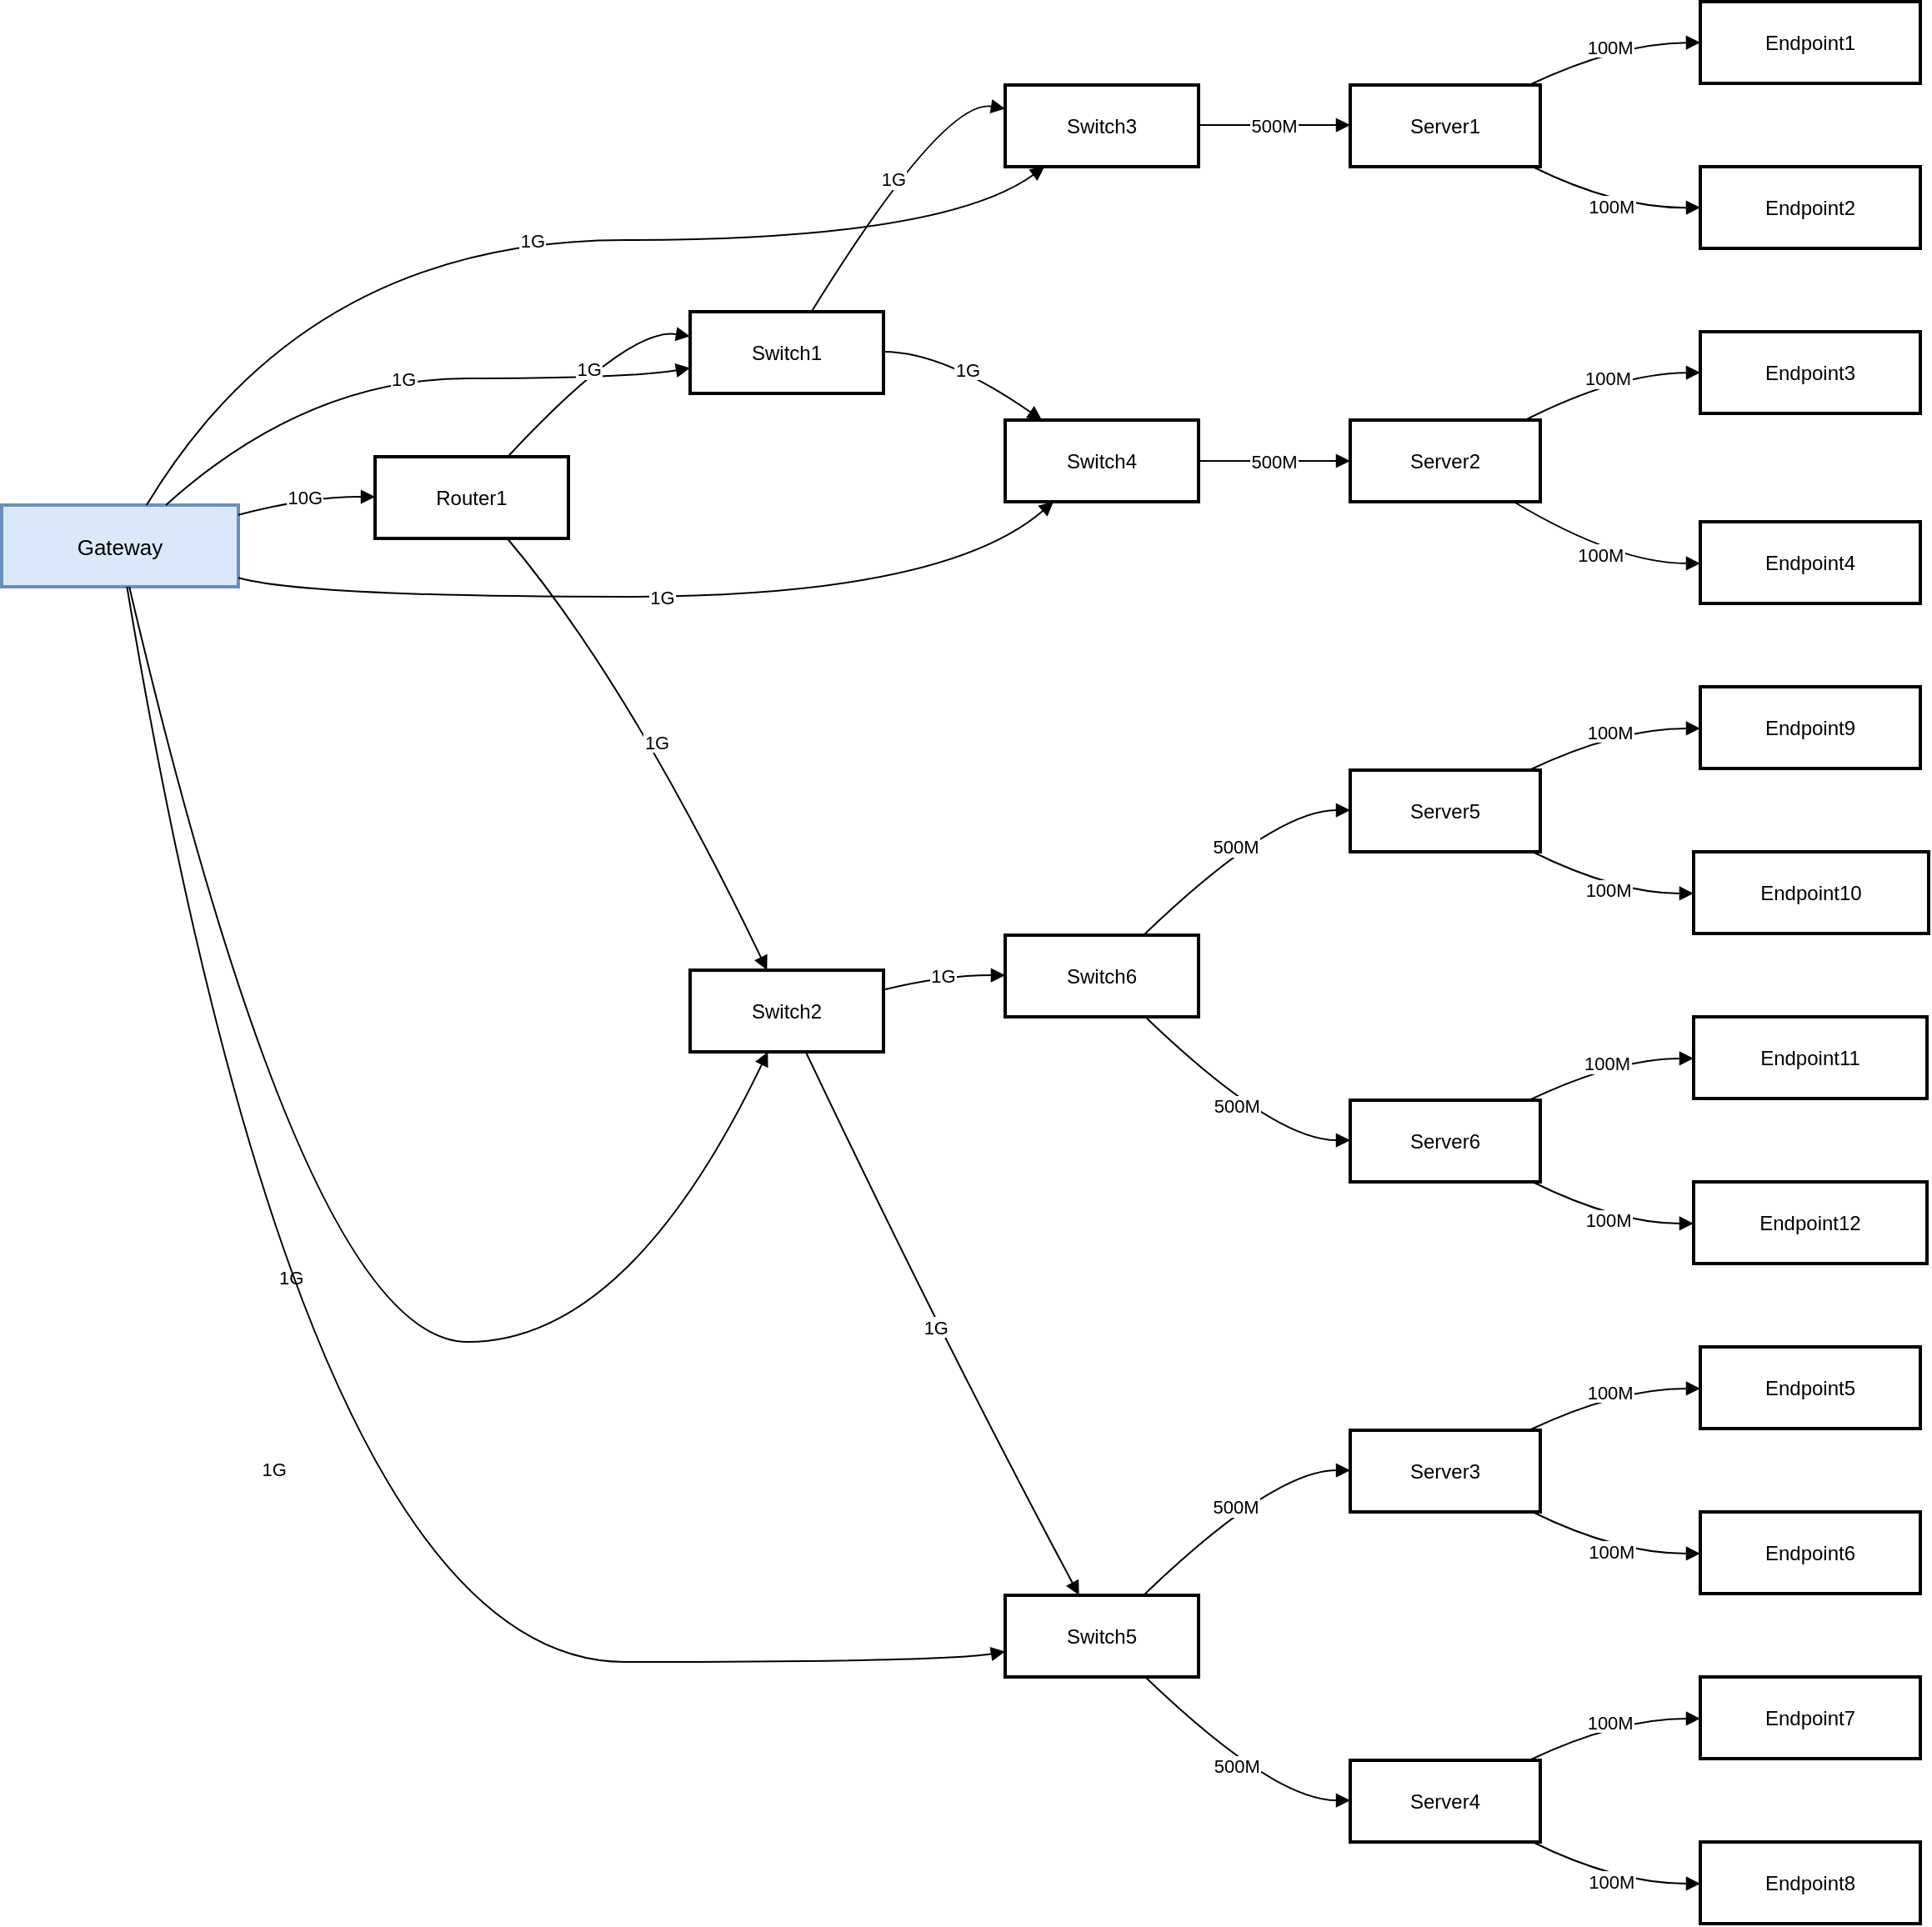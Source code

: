 <mxfile version="24.7.16">
  <diagram name="Seite-1" id="dqsLzKi4FgeO7Q9_Gg5U">
    <mxGraphModel dx="1426" dy="781" grid="1" gridSize="10" guides="1" tooltips="1" connect="1" arrows="1" fold="1" page="1" pageScale="1" pageWidth="827" pageHeight="1169" math="0" shadow="0">
      <root>
        <mxCell id="0" />
        <mxCell id="1" parent="0" />
        <mxCell id="2" value="Gateway" style="whiteSpace=wrap;strokeWidth=2;labelBackgroundColor=none;labelBorderColor=none;horizontal=1;fontSize=13;fillColor=#dae8fc;strokeColor=#6c8ebf;" parent="1" vertex="1">
          <mxGeometry x="8" y="310" width="142" height="49" as="geometry" />
        </mxCell>
        <mxCell id="3" value="Router1" style="whiteSpace=wrap;strokeWidth=2;" parent="1" vertex="1">
          <mxGeometry x="232" y="281" width="116" height="49" as="geometry" />
        </mxCell>
        <mxCell id="4" value="Switch1" style="whiteSpace=wrap;strokeWidth=2;" parent="1" vertex="1">
          <mxGeometry x="421" y="194" width="116" height="49" as="geometry" />
        </mxCell>
        <mxCell id="5" value="Switch2" style="whiteSpace=wrap;strokeWidth=2;" parent="1" vertex="1">
          <mxGeometry x="421" y="589" width="116" height="49" as="geometry" />
        </mxCell>
        <mxCell id="6" value="Switch3" style="whiteSpace=wrap;strokeWidth=2;" parent="1" vertex="1">
          <mxGeometry x="610" y="58" width="116" height="49" as="geometry" />
        </mxCell>
        <mxCell id="7" value="Switch4" style="whiteSpace=wrap;strokeWidth=2;" parent="1" vertex="1">
          <mxGeometry x="610" y="259" width="116" height="49" as="geometry" />
        </mxCell>
        <mxCell id="8" value="Switch5" style="whiteSpace=wrap;strokeWidth=2;" parent="1" vertex="1">
          <mxGeometry x="610" y="964" width="116" height="49" as="geometry" />
        </mxCell>
        <mxCell id="9" value="Switch6" style="whiteSpace=wrap;strokeWidth=2;" parent="1" vertex="1">
          <mxGeometry x="610" y="568" width="116" height="49" as="geometry" />
        </mxCell>
        <mxCell id="10" value="Server1" style="whiteSpace=wrap;strokeWidth=2;" parent="1" vertex="1">
          <mxGeometry x="817" y="58" width="114" height="49" as="geometry" />
        </mxCell>
        <mxCell id="11" value="Server2" style="whiteSpace=wrap;strokeWidth=2;" parent="1" vertex="1">
          <mxGeometry x="817" y="259" width="114" height="49" as="geometry" />
        </mxCell>
        <mxCell id="12" value="Server3" style="whiteSpace=wrap;strokeWidth=2;" parent="1" vertex="1">
          <mxGeometry x="817" y="865" width="114" height="49" as="geometry" />
        </mxCell>
        <mxCell id="13" value="Server4" style="whiteSpace=wrap;strokeWidth=2;" parent="1" vertex="1">
          <mxGeometry x="817" y="1063" width="114" height="49" as="geometry" />
        </mxCell>
        <mxCell id="14" value="Server5" style="whiteSpace=wrap;strokeWidth=2;" parent="1" vertex="1">
          <mxGeometry x="817" y="469" width="114" height="49" as="geometry" />
        </mxCell>
        <mxCell id="15" value="Server6" style="whiteSpace=wrap;strokeWidth=2;" parent="1" vertex="1">
          <mxGeometry x="817" y="667" width="114" height="49" as="geometry" />
        </mxCell>
        <mxCell id="16" value="Endpoint1" style="whiteSpace=wrap;strokeWidth=2;" parent="1" vertex="1">
          <mxGeometry x="1027" y="8" width="132" height="49" as="geometry" />
        </mxCell>
        <mxCell id="17" value="Endpoint2" style="whiteSpace=wrap;strokeWidth=2;" parent="1" vertex="1">
          <mxGeometry x="1027" y="107" width="132" height="49" as="geometry" />
        </mxCell>
        <mxCell id="18" value="Endpoint3" style="whiteSpace=wrap;strokeWidth=2;" parent="1" vertex="1">
          <mxGeometry x="1027" y="206" width="132" height="49" as="geometry" />
        </mxCell>
        <mxCell id="19" value="Endpoint4" style="whiteSpace=wrap;strokeWidth=2;" parent="1" vertex="1">
          <mxGeometry x="1027" y="320" width="132" height="49" as="geometry" />
        </mxCell>
        <mxCell id="20" value="Endpoint5" style="whiteSpace=wrap;strokeWidth=2;" parent="1" vertex="1">
          <mxGeometry x="1027" y="815" width="132" height="49" as="geometry" />
        </mxCell>
        <mxCell id="21" value="Endpoint6" style="whiteSpace=wrap;strokeWidth=2;" parent="1" vertex="1">
          <mxGeometry x="1027" y="914" width="132" height="49" as="geometry" />
        </mxCell>
        <mxCell id="22" value="Endpoint7" style="whiteSpace=wrap;strokeWidth=2;" parent="1" vertex="1">
          <mxGeometry x="1027" y="1013" width="132" height="49" as="geometry" />
        </mxCell>
        <mxCell id="23" value="Endpoint8" style="whiteSpace=wrap;strokeWidth=2;" parent="1" vertex="1">
          <mxGeometry x="1027" y="1112" width="132" height="49" as="geometry" />
        </mxCell>
        <mxCell id="24" value="Endpoint9" style="whiteSpace=wrap;strokeWidth=2;" parent="1" vertex="1">
          <mxGeometry x="1027" y="419" width="132" height="49" as="geometry" />
        </mxCell>
        <mxCell id="25" value="Endpoint10" style="whiteSpace=wrap;strokeWidth=2;" parent="1" vertex="1">
          <mxGeometry x="1023" y="518" width="141" height="49" as="geometry" />
        </mxCell>
        <mxCell id="26" value="Endpoint11" style="whiteSpace=wrap;strokeWidth=2;" parent="1" vertex="1">
          <mxGeometry x="1023" y="617" width="140" height="49" as="geometry" />
        </mxCell>
        <mxCell id="27" value="Endpoint12" style="whiteSpace=wrap;strokeWidth=2;" parent="1" vertex="1">
          <mxGeometry x="1023" y="716" width="140" height="49" as="geometry" />
        </mxCell>
        <mxCell id="28" value="10G" style="curved=1;startArrow=none;endArrow=block;exitX=1;exitY=0.12;entryX=0;entryY=0.49;" parent="1" source="2" target="3" edge="1">
          <mxGeometry relative="1" as="geometry">
            <Array as="points">
              <mxPoint x="191" y="305" />
            </Array>
          </mxGeometry>
        </mxCell>
        <mxCell id="29" value="1G" style="curved=1;startArrow=none;endArrow=block;exitX=0.69;exitY=0.01;entryX=0;entryY=0.69;" parent="1" source="2" target="4" edge="1">
          <mxGeometry relative="1" as="geometry">
            <Array as="points">
              <mxPoint x="191" y="234" />
              <mxPoint x="384" y="234" />
            </Array>
          </mxGeometry>
        </mxCell>
        <mxCell id="30" value="1G" style="curved=1;startArrow=none;endArrow=block;exitX=0.54;exitY=1.01;entryX=0.4;entryY=1.01;" parent="1" source="2" target="5" edge="1">
          <mxGeometry relative="1" as="geometry">
            <Array as="points">
              <mxPoint x="191" y="812" />
              <mxPoint x="384" y="812" />
            </Array>
          </mxGeometry>
        </mxCell>
        <mxCell id="31" value="1G" style="curved=1;startArrow=none;endArrow=block;exitX=0.61;exitY=0.01;entryX=0.21;entryY=0.99;" parent="1" source="2" target="6" edge="1">
          <mxGeometry relative="1" as="geometry">
            <Array as="points">
              <mxPoint x="191" y="151" />
              <mxPoint x="573" y="151" />
            </Array>
          </mxGeometry>
        </mxCell>
        <mxCell id="32" value="1G" style="curved=1;startArrow=none;endArrow=block;exitX=1;exitY=0.89;entryX=0.25;entryY=1;" parent="1" source="2" target="7" edge="1">
          <mxGeometry relative="1" as="geometry">
            <Array as="points">
              <mxPoint x="191" y="365" />
              <mxPoint x="573" y="365" />
            </Array>
          </mxGeometry>
        </mxCell>
        <mxCell id="33" value="1G" style="curved=1;startArrow=none;endArrow=block;exitX=0.53;exitY=1.01;entryX=0;entryY=0.69;" parent="1" source="2" target="8" edge="1">
          <mxGeometry relative="1" as="geometry">
            <Array as="points">
              <mxPoint x="191" y="1004" />
              <mxPoint x="573" y="1004" />
            </Array>
          </mxGeometry>
        </mxCell>
        <mxCell id="34" value="1G" style="curved=1;startArrow=none;endArrow=block;exitX=0.69;exitY=-0.01;entryX=0;entryY=0.3;" parent="1" source="3" target="4" edge="1">
          <mxGeometry relative="1" as="geometry">
            <Array as="points">
              <mxPoint x="384" y="203" />
            </Array>
          </mxGeometry>
        </mxCell>
        <mxCell id="35" value="1G" style="curved=1;startArrow=none;endArrow=block;exitX=0.68;exitY=0.99;entryX=0.4;entryY=0.01;" parent="1" source="3" target="5" edge="1">
          <mxGeometry relative="1" as="geometry">
            <Array as="points">
              <mxPoint x="384" y="416" />
            </Array>
          </mxGeometry>
        </mxCell>
        <mxCell id="36" value="1G" style="curved=1;startArrow=none;endArrow=block;exitX=0.63;exitY=-0.01;entryX=0;entryY=0.29;" parent="1" source="4" target="6" edge="1">
          <mxGeometry relative="1" as="geometry">
            <Array as="points">
              <mxPoint x="573" y="66" />
            </Array>
          </mxGeometry>
        </mxCell>
        <mxCell id="37" value="1G" style="curved=1;startArrow=none;endArrow=block;exitX=1;exitY=0.49;entryX=0.19;entryY=0;" parent="1" source="4" target="7" edge="1">
          <mxGeometry relative="1" as="geometry">
            <Array as="points">
              <mxPoint x="573" y="218" />
            </Array>
          </mxGeometry>
        </mxCell>
        <mxCell id="38" value="1G" style="curved=1;startArrow=none;endArrow=block;exitX=0.6;exitY=1.01;entryX=0.38;entryY=-0.01;" parent="1" source="5" target="8" edge="1">
          <mxGeometry relative="1" as="geometry">
            <Array as="points">
              <mxPoint x="573" y="812" />
            </Array>
          </mxGeometry>
        </mxCell>
        <mxCell id="39" value="1G" style="curved=1;startArrow=none;endArrow=block;exitX=1;exitY=0.24;entryX=0;entryY=0.49;" parent="1" source="5" target="9" edge="1">
          <mxGeometry relative="1" as="geometry">
            <Array as="points">
              <mxPoint x="573" y="592" />
            </Array>
          </mxGeometry>
        </mxCell>
        <mxCell id="40" value="500M" style="curved=1;startArrow=none;endArrow=block;exitX=1;exitY=0.49;entryX=0;entryY=0.49;" parent="1" source="6" target="10" edge="1">
          <mxGeometry relative="1" as="geometry">
            <Array as="points" />
          </mxGeometry>
        </mxCell>
        <mxCell id="41" value="500M" style="curved=1;startArrow=none;endArrow=block;exitX=1;exitY=0.5;entryX=0;entryY=0.5;" parent="1" source="7" target="11" edge="1">
          <mxGeometry relative="1" as="geometry">
            <Array as="points" />
          </mxGeometry>
        </mxCell>
        <mxCell id="42" value="500M" style="curved=1;startArrow=none;endArrow=block;exitX=0.72;exitY=-0.01;entryX=0;entryY=0.49;" parent="1" source="8" target="12" edge="1">
          <mxGeometry relative="1" as="geometry">
            <Array as="points">
              <mxPoint x="771" y="889" />
            </Array>
          </mxGeometry>
        </mxCell>
        <mxCell id="43" value="500M" style="curved=1;startArrow=none;endArrow=block;exitX=0.72;exitY=0.99;entryX=0;entryY=0.49;" parent="1" source="8" target="13" edge="1">
          <mxGeometry relative="1" as="geometry">
            <Array as="points">
              <mxPoint x="771" y="1087" />
            </Array>
          </mxGeometry>
        </mxCell>
        <mxCell id="44" value="500M" style="curved=1;startArrow=none;endArrow=block;exitX=0.72;exitY=-0.01;entryX=0;entryY=0.49;" parent="1" source="9" target="14" edge="1">
          <mxGeometry relative="1" as="geometry">
            <Array as="points">
              <mxPoint x="771" y="493" />
            </Array>
          </mxGeometry>
        </mxCell>
        <mxCell id="45" value="500M" style="curved=1;startArrow=none;endArrow=block;exitX=0.72;exitY=0.99;entryX=0;entryY=0.49;" parent="1" source="9" target="15" edge="1">
          <mxGeometry relative="1" as="geometry">
            <Array as="points">
              <mxPoint x="771" y="691" />
            </Array>
          </mxGeometry>
        </mxCell>
        <mxCell id="46" value="100M" style="curved=1;startArrow=none;endArrow=block;exitX=0.95;exitY=-0.01;entryX=0;entryY=0.5;" parent="1" source="10" target="16" edge="1">
          <mxGeometry relative="1" as="geometry">
            <Array as="points">
              <mxPoint x="977" y="33" />
            </Array>
          </mxGeometry>
        </mxCell>
        <mxCell id="47" value="100M" style="curved=1;startArrow=none;endArrow=block;exitX=0.95;exitY=0.99;entryX=0;entryY=0.5;" parent="1" source="10" target="17" edge="1">
          <mxGeometry relative="1" as="geometry">
            <Array as="points">
              <mxPoint x="977" y="132" />
            </Array>
          </mxGeometry>
        </mxCell>
        <mxCell id="48" value="100M" style="curved=1;startArrow=none;endArrow=block;exitX=0.92;exitY=0;entryX=0;entryY=0.5;" parent="1" source="11" target="18" edge="1">
          <mxGeometry relative="1" as="geometry">
            <Array as="points">
              <mxPoint x="977" y="231" />
            </Array>
          </mxGeometry>
        </mxCell>
        <mxCell id="49" value="100M" style="curved=1;startArrow=none;endArrow=block;exitX=0.86;exitY=1;entryX=0;entryY=0.51;" parent="1" source="11" target="19" edge="1">
          <mxGeometry relative="1" as="geometry">
            <Array as="points">
              <mxPoint x="977" y="345" />
            </Array>
          </mxGeometry>
        </mxCell>
        <mxCell id="50" value="100M" style="curved=1;startArrow=none;endArrow=block;exitX=0.95;exitY=-0.01;entryX=0;entryY=0.51;" parent="1" source="12" target="20" edge="1">
          <mxGeometry relative="1" as="geometry">
            <Array as="points">
              <mxPoint x="977" y="840" />
            </Array>
          </mxGeometry>
        </mxCell>
        <mxCell id="51" value="100M" style="curved=1;startArrow=none;endArrow=block;exitX=0.95;exitY=0.99;entryX=0;entryY=0.51;" parent="1" source="12" target="21" edge="1">
          <mxGeometry relative="1" as="geometry">
            <Array as="points">
              <mxPoint x="977" y="939" />
            </Array>
          </mxGeometry>
        </mxCell>
        <mxCell id="52" value="100M" style="curved=1;startArrow=none;endArrow=block;exitX=0.95;exitY=-0.01;entryX=0;entryY=0.51;" parent="1" source="13" target="22" edge="1">
          <mxGeometry relative="1" as="geometry">
            <Array as="points">
              <mxPoint x="977" y="1038" />
            </Array>
          </mxGeometry>
        </mxCell>
        <mxCell id="53" value="100M" style="curved=1;startArrow=none;endArrow=block;exitX=0.95;exitY=0.99;entryX=0;entryY=0.51;" parent="1" source="13" target="23" edge="1">
          <mxGeometry relative="1" as="geometry">
            <Array as="points">
              <mxPoint x="977" y="1137" />
            </Array>
          </mxGeometry>
        </mxCell>
        <mxCell id="54" value="100M" style="curved=1;startArrow=none;endArrow=block;exitX=0.95;exitY=-0.01;entryX=0;entryY=0.51;" parent="1" source="14" target="24" edge="1">
          <mxGeometry relative="1" as="geometry">
            <Array as="points">
              <mxPoint x="977" y="444" />
            </Array>
          </mxGeometry>
        </mxCell>
        <mxCell id="55" value="100M" style="curved=1;startArrow=none;endArrow=block;exitX=0.95;exitY=0.99;entryX=0;entryY=0.51;" parent="1" source="14" target="25" edge="1">
          <mxGeometry relative="1" as="geometry">
            <Array as="points">
              <mxPoint x="977" y="543" />
            </Array>
          </mxGeometry>
        </mxCell>
        <mxCell id="56" value="100M" style="curved=1;startArrow=none;endArrow=block;exitX=0.95;exitY=-0.01;entryX=0;entryY=0.51;" parent="1" source="15" target="26" edge="1">
          <mxGeometry relative="1" as="geometry">
            <Array as="points">
              <mxPoint x="977" y="642" />
            </Array>
          </mxGeometry>
        </mxCell>
        <mxCell id="57" value="100M" style="curved=1;startArrow=none;endArrow=block;exitX=0.95;exitY=0.99;entryX=0;entryY=0.51;" parent="1" source="15" target="27" edge="1">
          <mxGeometry relative="1" as="geometry">
            <Array as="points">
              <mxPoint x="977" y="741" />
            </Array>
          </mxGeometry>
        </mxCell>
      </root>
    </mxGraphModel>
  </diagram>
</mxfile>
